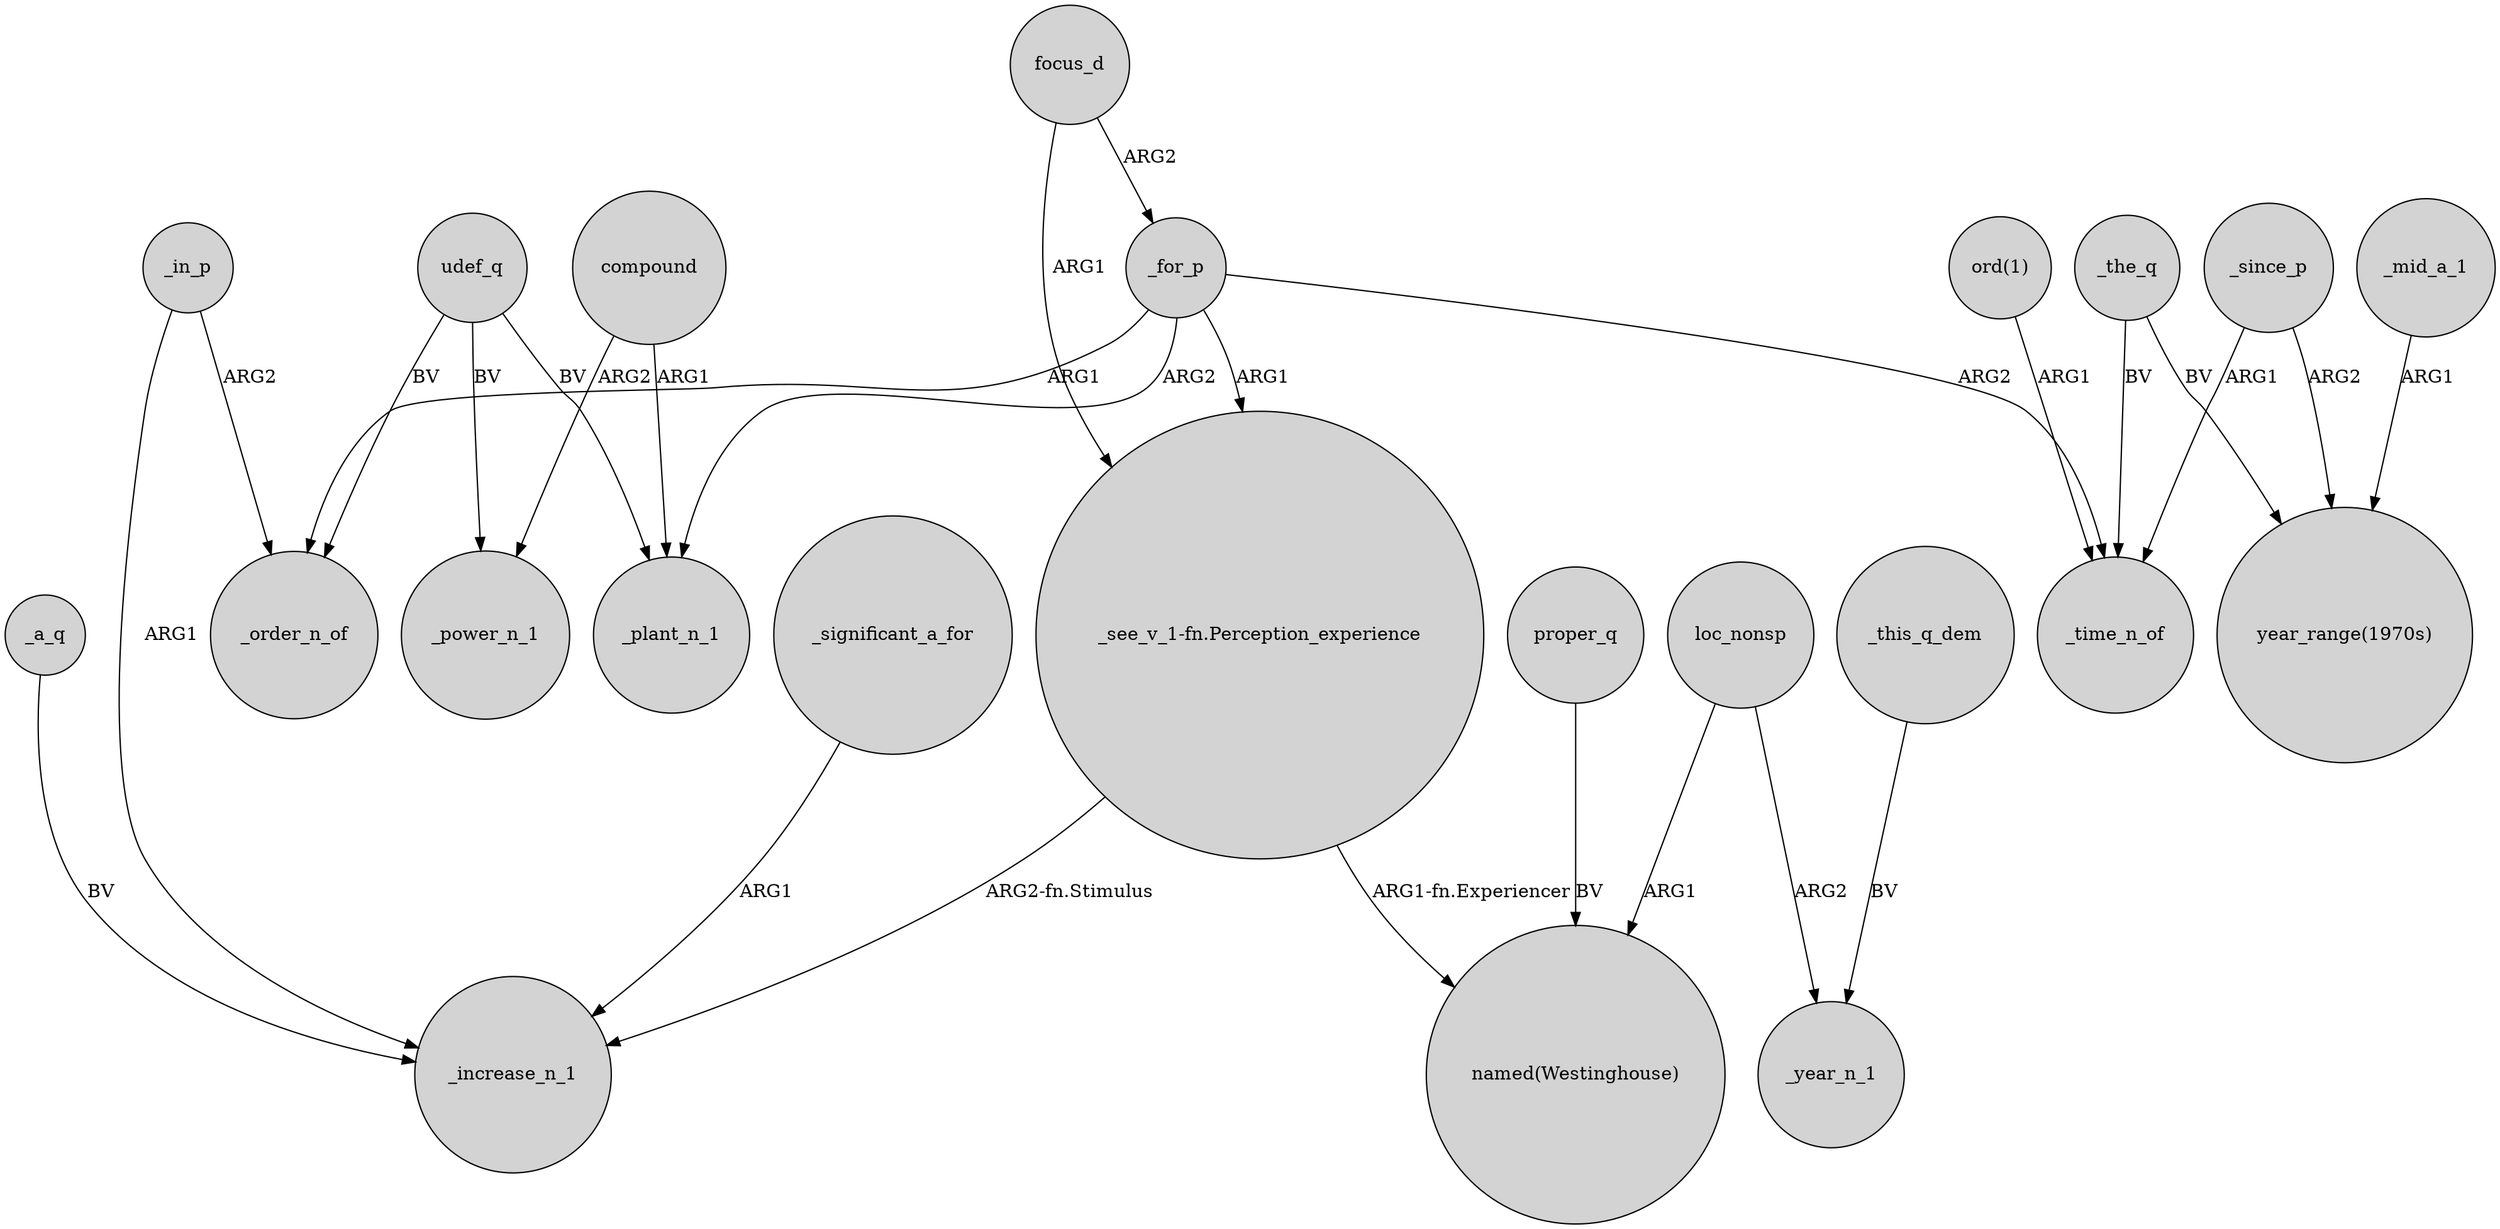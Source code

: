 digraph {
	node [shape=circle style=filled]
	_since_p -> _time_n_of [label=ARG1]
	_significant_a_for -> _increase_n_1 [label=ARG1]
	_in_p -> _order_n_of [label=ARG2]
	_a_q -> _increase_n_1 [label=BV]
	loc_nonsp -> "named(Westinghouse)" [label=ARG1]
	udef_q -> _order_n_of [label=BV]
	"_see_v_1-fn.Perception_experience" -> "named(Westinghouse)" [label="ARG1-fn.Experiencer"]
	focus_d -> "_see_v_1-fn.Perception_experience" [label=ARG1]
	_for_p -> _order_n_of [label=ARG1]
	proper_q -> "named(Westinghouse)" [label=BV]
	_mid_a_1 -> "year_range(1970s)" [label=ARG1]
	_the_q -> "year_range(1970s)" [label=BV]
	compound -> _plant_n_1 [label=ARG1]
	_for_p -> _time_n_of [label=ARG2]
	focus_d -> _for_p [label=ARG2]
	_for_p -> _plant_n_1 [label=ARG2]
	_the_q -> _time_n_of [label=BV]
	_for_p -> "_see_v_1-fn.Perception_experience" [label=ARG1]
	compound -> _power_n_1 [label=ARG2]
	_since_p -> "year_range(1970s)" [label=ARG2]
	loc_nonsp -> _year_n_1 [label=ARG2]
	udef_q -> _plant_n_1 [label=BV]
	"_see_v_1-fn.Perception_experience" -> _increase_n_1 [label="ARG2-fn.Stimulus"]
	udef_q -> _power_n_1 [label=BV]
	_in_p -> _increase_n_1 [label=ARG1]
	"ord(1)" -> _time_n_of [label=ARG1]
	_this_q_dem -> _year_n_1 [label=BV]
}
